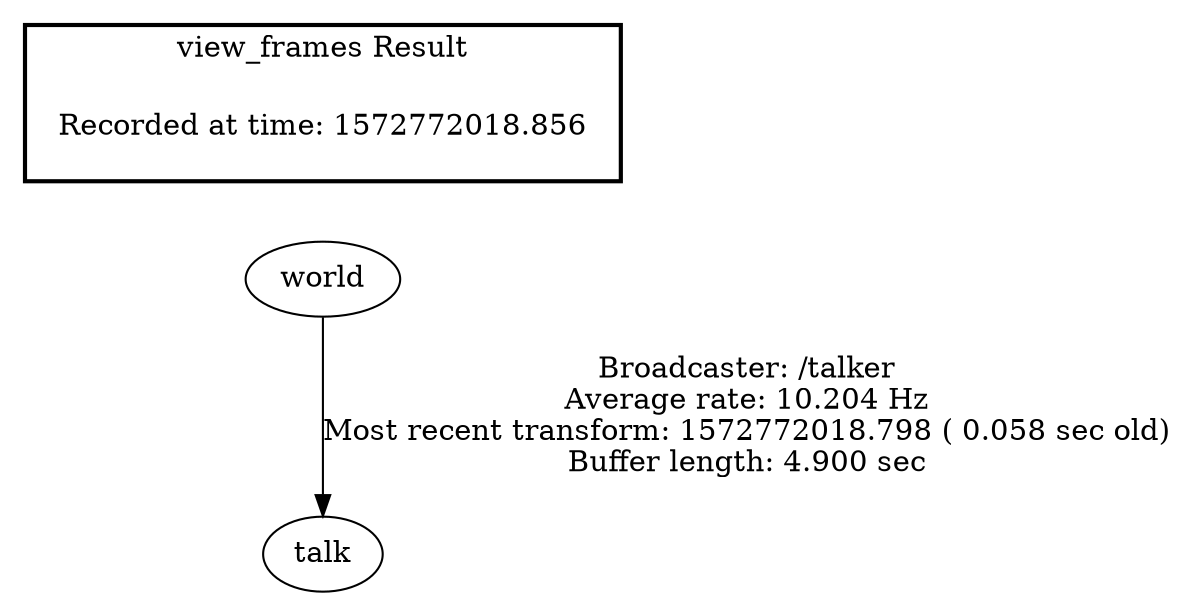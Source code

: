 digraph G {
"world" -> "talk"[label="Broadcaster: /talker\nAverage rate: 10.204 Hz\nMost recent transform: 1572772018.798 ( 0.058 sec old)\nBuffer length: 4.900 sec\n"];
edge [style=invis];
 subgraph cluster_legend { style=bold; color=black; label ="view_frames Result";
"Recorded at time: 1572772018.856"[ shape=plaintext ] ;
 }->"world";
}